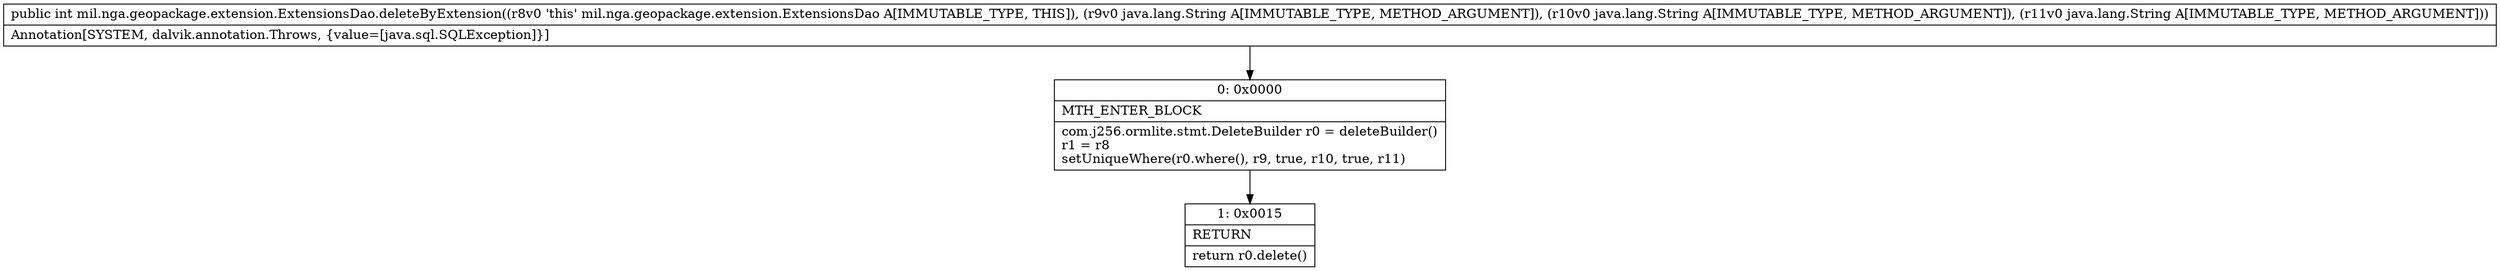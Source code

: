 digraph "CFG formil.nga.geopackage.extension.ExtensionsDao.deleteByExtension(Ljava\/lang\/String;Ljava\/lang\/String;Ljava\/lang\/String;)I" {
Node_0 [shape=record,label="{0\:\ 0x0000|MTH_ENTER_BLOCK\l|com.j256.ormlite.stmt.DeleteBuilder r0 = deleteBuilder()\lr1 = r8\lsetUniqueWhere(r0.where(), r9, true, r10, true, r11)\l}"];
Node_1 [shape=record,label="{1\:\ 0x0015|RETURN\l|return r0.delete()\l}"];
MethodNode[shape=record,label="{public int mil.nga.geopackage.extension.ExtensionsDao.deleteByExtension((r8v0 'this' mil.nga.geopackage.extension.ExtensionsDao A[IMMUTABLE_TYPE, THIS]), (r9v0 java.lang.String A[IMMUTABLE_TYPE, METHOD_ARGUMENT]), (r10v0 java.lang.String A[IMMUTABLE_TYPE, METHOD_ARGUMENT]), (r11v0 java.lang.String A[IMMUTABLE_TYPE, METHOD_ARGUMENT]))  | Annotation[SYSTEM, dalvik.annotation.Throws, \{value=[java.sql.SQLException]\}]\l}"];
MethodNode -> Node_0;
Node_0 -> Node_1;
}

